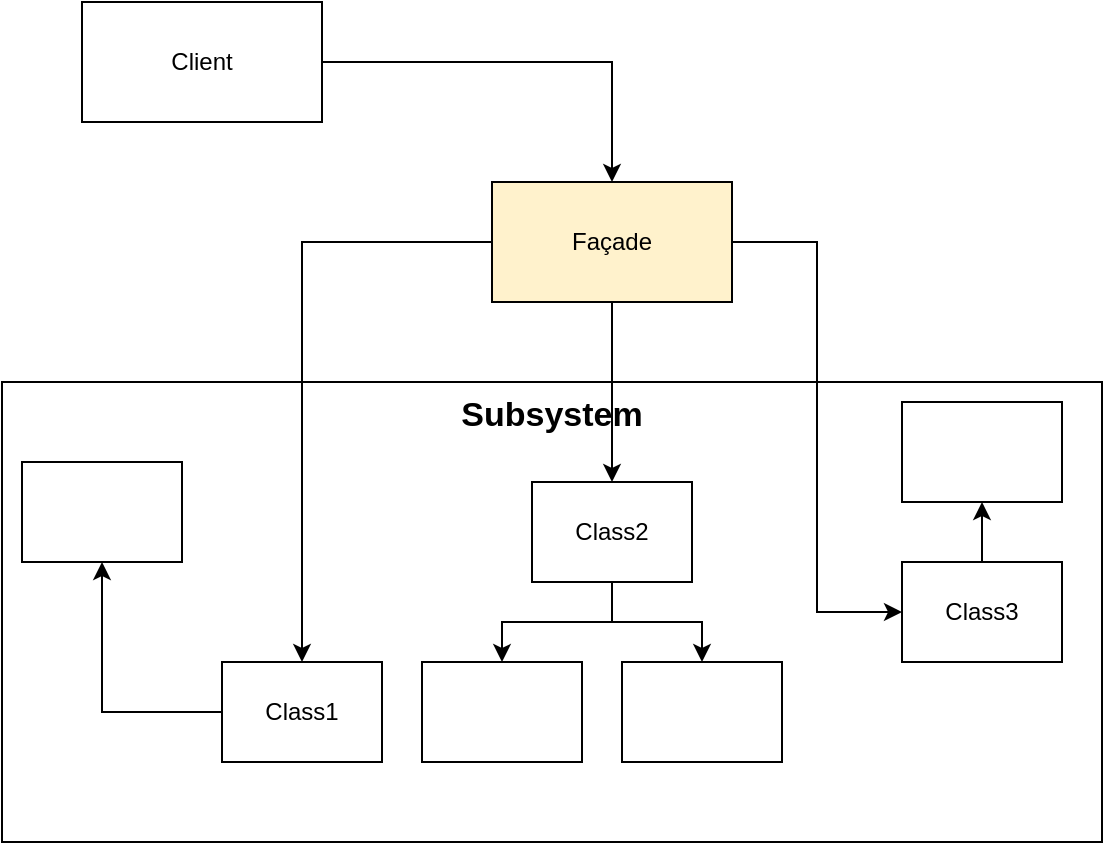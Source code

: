 <mxfile version="20.2.3" type="device"><diagram id="zsPhfRSSyBtaVAnYkQ73" name="Page-1"><mxGraphModel dx="768" dy="861" grid="1" gridSize="10" guides="1" tooltips="1" connect="1" arrows="1" fold="1" page="1" pageScale="1" pageWidth="850" pageHeight="1100" math="0" shadow="0"><root><mxCell id="0"/><mxCell id="1" parent="0"/><mxCell id="1gVqsgwtYWXAHaZClyrl-19" style="edgeStyle=orthogonalEdgeStyle;rounded=0;orthogonalLoop=1;jettySize=auto;html=1;fontSize=17;" edge="1" parent="1" source="1gVqsgwtYWXAHaZClyrl-1" target="1gVqsgwtYWXAHaZClyrl-2"><mxGeometry relative="1" as="geometry"/></mxCell><mxCell id="1gVqsgwtYWXAHaZClyrl-1" value="Client" style="rounded=0;whiteSpace=wrap;html=1;" vertex="1" parent="1"><mxGeometry x="200" y="300" width="120" height="60" as="geometry"/></mxCell><mxCell id="1gVqsgwtYWXAHaZClyrl-3" value="Subsystem" style="rounded=0;whiteSpace=wrap;html=1;horizontal=1;verticalAlign=top;fontStyle=1;fontSize=17;" vertex="1" parent="1"><mxGeometry x="160" y="490" width="550" height="230" as="geometry"/></mxCell><mxCell id="1gVqsgwtYWXAHaZClyrl-14" style="edgeStyle=orthogonalEdgeStyle;rounded=0;orthogonalLoop=1;jettySize=auto;html=1;" edge="1" parent="1" source="1gVqsgwtYWXAHaZClyrl-2" target="1gVqsgwtYWXAHaZClyrl-5"><mxGeometry relative="1" as="geometry"/></mxCell><mxCell id="1gVqsgwtYWXAHaZClyrl-16" style="edgeStyle=orthogonalEdgeStyle;rounded=0;orthogonalLoop=1;jettySize=auto;html=1;" edge="1" parent="1" source="1gVqsgwtYWXAHaZClyrl-2" target="1gVqsgwtYWXAHaZClyrl-7"><mxGeometry relative="1" as="geometry"/></mxCell><mxCell id="1gVqsgwtYWXAHaZClyrl-18" style="edgeStyle=orthogonalEdgeStyle;rounded=0;orthogonalLoop=1;jettySize=auto;html=1;entryX=0;entryY=0.5;entryDx=0;entryDy=0;" edge="1" parent="1" source="1gVqsgwtYWXAHaZClyrl-2" target="1gVqsgwtYWXAHaZClyrl-9"><mxGeometry relative="1" as="geometry"/></mxCell><mxCell id="1gVqsgwtYWXAHaZClyrl-2" value="Façade" style="rounded=0;whiteSpace=wrap;html=1;fillColor=#FFF2CC;" vertex="1" parent="1"><mxGeometry x="405" y="390" width="120" height="60" as="geometry"/></mxCell><mxCell id="1gVqsgwtYWXAHaZClyrl-4" value="" style="rounded=0;whiteSpace=wrap;html=1;" vertex="1" parent="1"><mxGeometry x="170" y="530" width="80" height="50" as="geometry"/></mxCell><mxCell id="1gVqsgwtYWXAHaZClyrl-15" style="edgeStyle=orthogonalEdgeStyle;rounded=0;orthogonalLoop=1;jettySize=auto;html=1;" edge="1" parent="1" source="1gVqsgwtYWXAHaZClyrl-5" target="1gVqsgwtYWXAHaZClyrl-4"><mxGeometry relative="1" as="geometry"/></mxCell><mxCell id="1gVqsgwtYWXAHaZClyrl-5" value="Class1" style="rounded=0;whiteSpace=wrap;html=1;" vertex="1" parent="1"><mxGeometry x="270" y="630" width="80" height="50" as="geometry"/></mxCell><mxCell id="1gVqsgwtYWXAHaZClyrl-6" value="" style="rounded=0;whiteSpace=wrap;html=1;" vertex="1" parent="1"><mxGeometry x="370" y="630" width="80" height="50" as="geometry"/></mxCell><mxCell id="1gVqsgwtYWXAHaZClyrl-12" style="edgeStyle=orthogonalEdgeStyle;rounded=0;orthogonalLoop=1;jettySize=auto;html=1;" edge="1" parent="1" source="1gVqsgwtYWXAHaZClyrl-7" target="1gVqsgwtYWXAHaZClyrl-6"><mxGeometry relative="1" as="geometry"/></mxCell><mxCell id="1gVqsgwtYWXAHaZClyrl-13" style="edgeStyle=orthogonalEdgeStyle;rounded=0;orthogonalLoop=1;jettySize=auto;html=1;entryX=0.5;entryY=0;entryDx=0;entryDy=0;" edge="1" parent="1" source="1gVqsgwtYWXAHaZClyrl-7" target="1gVqsgwtYWXAHaZClyrl-8"><mxGeometry relative="1" as="geometry"/></mxCell><mxCell id="1gVqsgwtYWXAHaZClyrl-7" value="Class2" style="rounded=0;whiteSpace=wrap;html=1;" vertex="1" parent="1"><mxGeometry x="425" y="540" width="80" height="50" as="geometry"/></mxCell><mxCell id="1gVqsgwtYWXAHaZClyrl-8" value="" style="rounded=0;whiteSpace=wrap;html=1;" vertex="1" parent="1"><mxGeometry x="470" y="630" width="80" height="50" as="geometry"/></mxCell><mxCell id="1gVqsgwtYWXAHaZClyrl-11" style="edgeStyle=orthogonalEdgeStyle;rounded=0;orthogonalLoop=1;jettySize=auto;html=1;entryX=0.5;entryY=1;entryDx=0;entryDy=0;" edge="1" parent="1" source="1gVqsgwtYWXAHaZClyrl-9" target="1gVqsgwtYWXAHaZClyrl-10"><mxGeometry relative="1" as="geometry"/></mxCell><mxCell id="1gVqsgwtYWXAHaZClyrl-9" value="Class3" style="rounded=0;whiteSpace=wrap;html=1;" vertex="1" parent="1"><mxGeometry x="610" y="580" width="80" height="50" as="geometry"/></mxCell><mxCell id="1gVqsgwtYWXAHaZClyrl-10" value="" style="rounded=0;whiteSpace=wrap;html=1;" vertex="1" parent="1"><mxGeometry x="610" y="500" width="80" height="50" as="geometry"/></mxCell></root></mxGraphModel></diagram></mxfile>